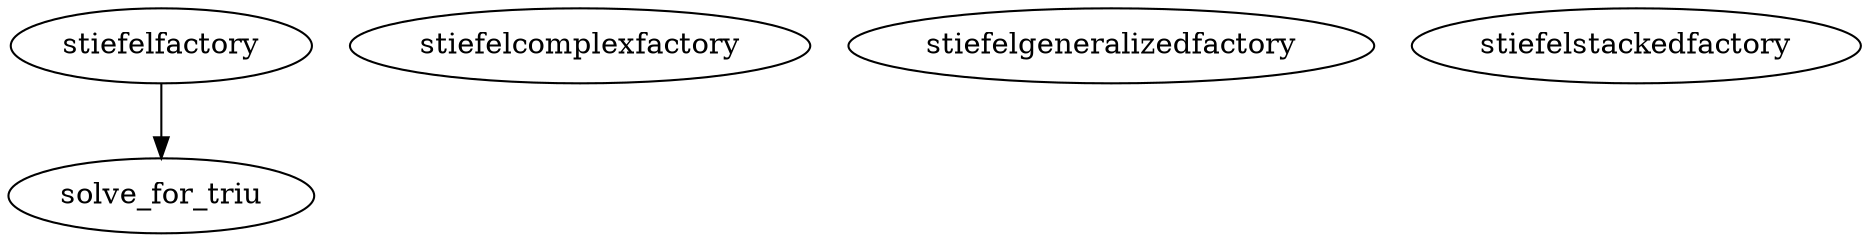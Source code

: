 /* Created by mdot for Matlab */
digraph m2html {
  stiefelfactory -> solve_for_triu;

  solve_for_triu [URL="solve_for_triu.html"];
  stiefelcomplexfactory [URL="stiefelcomplexfactory.html"];
  stiefelfactory [URL="stiefelfactory.html"];
  stiefelgeneralizedfactory [URL="stiefelgeneralizedfactory.html"];
  stiefelstackedfactory [URL="stiefelstackedfactory.html"];
}